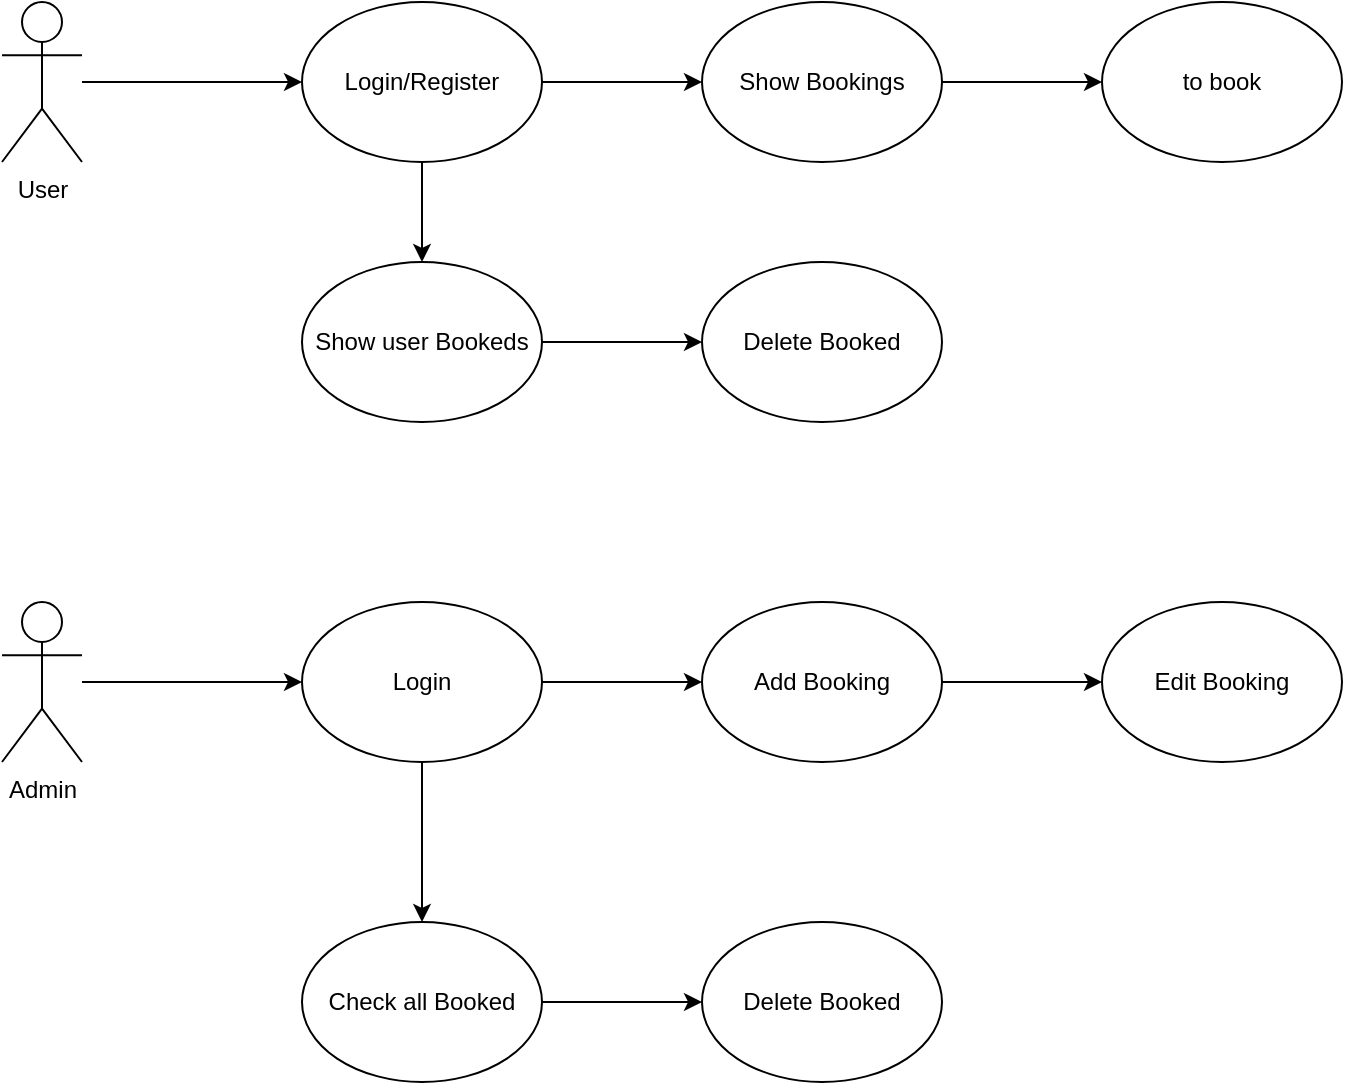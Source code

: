 <mxfile version="24.7.16">
  <diagram name="Page-1" id="dSg3ptovNE8VeZ7gv_Go">
    <mxGraphModel dx="1167" dy="626" grid="1" gridSize="10" guides="1" tooltips="1" connect="1" arrows="1" fold="1" page="1" pageScale="1" pageWidth="850" pageHeight="1100" math="0" shadow="0">
      <root>
        <mxCell id="0" />
        <mxCell id="1" parent="0" />
        <mxCell id="1EH5Wc2Wvx4Wh0thCUqr-12" style="edgeStyle=orthogonalEdgeStyle;rounded=0;orthogonalLoop=1;jettySize=auto;html=1;entryX=0;entryY=0.5;entryDx=0;entryDy=0;" edge="1" parent="1" source="1EH5Wc2Wvx4Wh0thCUqr-1" target="1EH5Wc2Wvx4Wh0thCUqr-7">
          <mxGeometry relative="1" as="geometry" />
        </mxCell>
        <mxCell id="1EH5Wc2Wvx4Wh0thCUqr-1" value="User" style="shape=umlActor;verticalLabelPosition=bottom;verticalAlign=top;html=1;outlineConnect=0;" vertex="1" parent="1">
          <mxGeometry x="40" y="160" width="40" height="80" as="geometry" />
        </mxCell>
        <mxCell id="1EH5Wc2Wvx4Wh0thCUqr-14" value="" style="edgeStyle=orthogonalEdgeStyle;rounded=0;orthogonalLoop=1;jettySize=auto;html=1;" edge="1" parent="1" source="1EH5Wc2Wvx4Wh0thCUqr-7" target="1EH5Wc2Wvx4Wh0thCUqr-13">
          <mxGeometry relative="1" as="geometry" />
        </mxCell>
        <mxCell id="1EH5Wc2Wvx4Wh0thCUqr-18" value="" style="edgeStyle=orthogonalEdgeStyle;rounded=0;orthogonalLoop=1;jettySize=auto;html=1;" edge="1" parent="1" source="1EH5Wc2Wvx4Wh0thCUqr-7" target="1EH5Wc2Wvx4Wh0thCUqr-17">
          <mxGeometry relative="1" as="geometry" />
        </mxCell>
        <mxCell id="1EH5Wc2Wvx4Wh0thCUqr-7" value="Login/Register" style="ellipse;whiteSpace=wrap;html=1;" vertex="1" parent="1">
          <mxGeometry x="190" y="160" width="120" height="80" as="geometry" />
        </mxCell>
        <mxCell id="1EH5Wc2Wvx4Wh0thCUqr-16" value="" style="edgeStyle=orthogonalEdgeStyle;rounded=0;orthogonalLoop=1;jettySize=auto;html=1;" edge="1" parent="1" source="1EH5Wc2Wvx4Wh0thCUqr-13" target="1EH5Wc2Wvx4Wh0thCUqr-15">
          <mxGeometry relative="1" as="geometry" />
        </mxCell>
        <mxCell id="1EH5Wc2Wvx4Wh0thCUqr-13" value="Show Bookings" style="ellipse;whiteSpace=wrap;html=1;" vertex="1" parent="1">
          <mxGeometry x="390" y="160" width="120" height="80" as="geometry" />
        </mxCell>
        <mxCell id="1EH5Wc2Wvx4Wh0thCUqr-15" value="to book" style="ellipse;whiteSpace=wrap;html=1;" vertex="1" parent="1">
          <mxGeometry x="590" y="160" width="120" height="80" as="geometry" />
        </mxCell>
        <mxCell id="1EH5Wc2Wvx4Wh0thCUqr-33" value="" style="edgeStyle=orthogonalEdgeStyle;rounded=0;orthogonalLoop=1;jettySize=auto;html=1;" edge="1" parent="1" source="1EH5Wc2Wvx4Wh0thCUqr-17" target="1EH5Wc2Wvx4Wh0thCUqr-32">
          <mxGeometry relative="1" as="geometry" />
        </mxCell>
        <mxCell id="1EH5Wc2Wvx4Wh0thCUqr-17" value="Show user Bookeds" style="ellipse;whiteSpace=wrap;html=1;" vertex="1" parent="1">
          <mxGeometry x="190" y="290" width="120" height="80" as="geometry" />
        </mxCell>
        <mxCell id="1EH5Wc2Wvx4Wh0thCUqr-23" value="" style="edgeStyle=orthogonalEdgeStyle;rounded=0;orthogonalLoop=1;jettySize=auto;html=1;" edge="1" parent="1" source="1EH5Wc2Wvx4Wh0thCUqr-19" target="1EH5Wc2Wvx4Wh0thCUqr-22">
          <mxGeometry relative="1" as="geometry" />
        </mxCell>
        <mxCell id="1EH5Wc2Wvx4Wh0thCUqr-19" value="Admin" style="shape=umlActor;verticalLabelPosition=bottom;verticalAlign=top;html=1;outlineConnect=0;" vertex="1" parent="1">
          <mxGeometry x="40" y="460" width="40" height="80" as="geometry" />
        </mxCell>
        <mxCell id="1EH5Wc2Wvx4Wh0thCUqr-25" value="" style="edgeStyle=orthogonalEdgeStyle;rounded=0;orthogonalLoop=1;jettySize=auto;html=1;" edge="1" parent="1" source="1EH5Wc2Wvx4Wh0thCUqr-22" target="1EH5Wc2Wvx4Wh0thCUqr-24">
          <mxGeometry relative="1" as="geometry" />
        </mxCell>
        <mxCell id="1EH5Wc2Wvx4Wh0thCUqr-29" value="" style="edgeStyle=orthogonalEdgeStyle;rounded=0;orthogonalLoop=1;jettySize=auto;html=1;" edge="1" parent="1" source="1EH5Wc2Wvx4Wh0thCUqr-22" target="1EH5Wc2Wvx4Wh0thCUqr-28">
          <mxGeometry relative="1" as="geometry" />
        </mxCell>
        <mxCell id="1EH5Wc2Wvx4Wh0thCUqr-22" value="Login" style="ellipse;whiteSpace=wrap;html=1;" vertex="1" parent="1">
          <mxGeometry x="190" y="460" width="120" height="80" as="geometry" />
        </mxCell>
        <mxCell id="1EH5Wc2Wvx4Wh0thCUqr-31" value="" style="edgeStyle=orthogonalEdgeStyle;rounded=0;orthogonalLoop=1;jettySize=auto;html=1;" edge="1" parent="1" source="1EH5Wc2Wvx4Wh0thCUqr-24" target="1EH5Wc2Wvx4Wh0thCUqr-30">
          <mxGeometry relative="1" as="geometry" />
        </mxCell>
        <mxCell id="1EH5Wc2Wvx4Wh0thCUqr-24" value="Add Booking" style="ellipse;whiteSpace=wrap;html=1;" vertex="1" parent="1">
          <mxGeometry x="390" y="460" width="120" height="80" as="geometry" />
        </mxCell>
        <mxCell id="1EH5Wc2Wvx4Wh0thCUqr-35" value="" style="edgeStyle=orthogonalEdgeStyle;rounded=0;orthogonalLoop=1;jettySize=auto;html=1;" edge="1" parent="1" source="1EH5Wc2Wvx4Wh0thCUqr-28" target="1EH5Wc2Wvx4Wh0thCUqr-34">
          <mxGeometry relative="1" as="geometry" />
        </mxCell>
        <mxCell id="1EH5Wc2Wvx4Wh0thCUqr-28" value="Check all Booked" style="ellipse;whiteSpace=wrap;html=1;" vertex="1" parent="1">
          <mxGeometry x="190" y="620" width="120" height="80" as="geometry" />
        </mxCell>
        <mxCell id="1EH5Wc2Wvx4Wh0thCUqr-30" value="Edit Booking" style="ellipse;whiteSpace=wrap;html=1;" vertex="1" parent="1">
          <mxGeometry x="590" y="460" width="120" height="80" as="geometry" />
        </mxCell>
        <mxCell id="1EH5Wc2Wvx4Wh0thCUqr-32" value="Delete Booked" style="ellipse;whiteSpace=wrap;html=1;" vertex="1" parent="1">
          <mxGeometry x="390" y="290" width="120" height="80" as="geometry" />
        </mxCell>
        <mxCell id="1EH5Wc2Wvx4Wh0thCUqr-34" value="Delete Booked" style="ellipse;whiteSpace=wrap;html=1;" vertex="1" parent="1">
          <mxGeometry x="390" y="620" width="120" height="80" as="geometry" />
        </mxCell>
      </root>
    </mxGraphModel>
  </diagram>
</mxfile>
